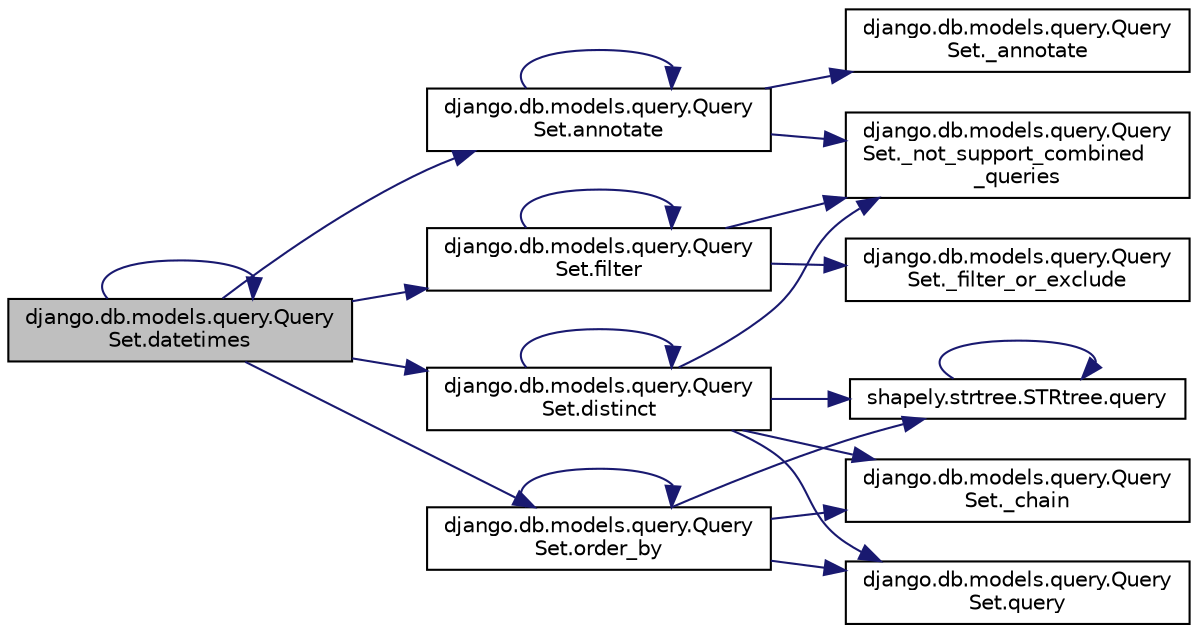 digraph "django.db.models.query.QuerySet.datetimes"
{
 // LATEX_PDF_SIZE
  edge [fontname="Helvetica",fontsize="10",labelfontname="Helvetica",labelfontsize="10"];
  node [fontname="Helvetica",fontsize="10",shape=record];
  rankdir="LR";
  Node1 [label="django.db.models.query.Query\lSet.datetimes",height=0.2,width=0.4,color="black", fillcolor="grey75", style="filled", fontcolor="black",tooltip=" "];
  Node1 -> Node2 [color="midnightblue",fontsize="10",style="solid",fontname="Helvetica"];
  Node2 [label="django.db.models.query.Query\lSet.annotate",height=0.2,width=0.4,color="black", fillcolor="white", style="filled",URL="$dd/d94/classdjango_1_1db_1_1models_1_1query_1_1_query_set.html#aa05bb19171caff2d04acb88f49eb9e88",tooltip=" "];
  Node2 -> Node3 [color="midnightblue",fontsize="10",style="solid",fontname="Helvetica"];
  Node3 [label="django.db.models.query.Query\lSet._annotate",height=0.2,width=0.4,color="black", fillcolor="white", style="filled",URL="$dd/d94/classdjango_1_1db_1_1models_1_1query_1_1_query_set.html#ad367d7d4d64f32b4fc2f360fd67a9bfa",tooltip=" "];
  Node2 -> Node4 [color="midnightblue",fontsize="10",style="solid",fontname="Helvetica"];
  Node4 [label="django.db.models.query.Query\lSet._not_support_combined\l_queries",height=0.2,width=0.4,color="black", fillcolor="white", style="filled",URL="$dd/d94/classdjango_1_1db_1_1models_1_1query_1_1_query_set.html#a861c2ecefc16eb29d7ad4e326ac03fe3",tooltip=" "];
  Node2 -> Node2 [color="midnightblue",fontsize="10",style="solid",fontname="Helvetica"];
  Node1 -> Node1 [color="midnightblue",fontsize="10",style="solid",fontname="Helvetica"];
  Node1 -> Node5 [color="midnightblue",fontsize="10",style="solid",fontname="Helvetica"];
  Node5 [label="django.db.models.query.Query\lSet.distinct",height=0.2,width=0.4,color="black", fillcolor="white", style="filled",URL="$dd/d94/classdjango_1_1db_1_1models_1_1query_1_1_query_set.html#ac580fa2296e90f8b8234fda8b2d7c287",tooltip=" "];
  Node5 -> Node6 [color="midnightblue",fontsize="10",style="solid",fontname="Helvetica"];
  Node6 [label="django.db.models.query.Query\lSet._chain",height=0.2,width=0.4,color="black", fillcolor="white", style="filled",URL="$dd/d94/classdjango_1_1db_1_1models_1_1query_1_1_query_set.html#a7e1b5806921e30da5ca203c9d1d4c2d5",tooltip=" "];
  Node5 -> Node4 [color="midnightblue",fontsize="10",style="solid",fontname="Helvetica"];
  Node5 -> Node5 [color="midnightblue",fontsize="10",style="solid",fontname="Helvetica"];
  Node5 -> Node7 [color="midnightblue",fontsize="10",style="solid",fontname="Helvetica"];
  Node7 [label="django.db.models.query.Query\lSet.query",height=0.2,width=0.4,color="black", fillcolor="white", style="filled",URL="$dd/d94/classdjango_1_1db_1_1models_1_1query_1_1_query_set.html#a122ab2492eab3285ee368fba53d18a13",tooltip=" "];
  Node5 -> Node8 [color="midnightblue",fontsize="10",style="solid",fontname="Helvetica"];
  Node8 [label="shapely.strtree.STRtree.query",height=0.2,width=0.4,color="black", fillcolor="white", style="filled",URL="$de/dd0/classshapely_1_1strtree_1_1_s_t_rtree.html#a36091f1859b35aa145800837553ec921",tooltip=" "];
  Node8 -> Node8 [color="midnightblue",fontsize="10",style="solid",fontname="Helvetica"];
  Node1 -> Node9 [color="midnightblue",fontsize="10",style="solid",fontname="Helvetica"];
  Node9 [label="django.db.models.query.Query\lSet.filter",height=0.2,width=0.4,color="black", fillcolor="white", style="filled",URL="$dd/d94/classdjango_1_1db_1_1models_1_1query_1_1_query_set.html#a37963e0b25b04aa93ac1e0e68acd68e7",tooltip=" "];
  Node9 -> Node10 [color="midnightblue",fontsize="10",style="solid",fontname="Helvetica"];
  Node10 [label="django.db.models.query.Query\lSet._filter_or_exclude",height=0.2,width=0.4,color="black", fillcolor="white", style="filled",URL="$dd/d94/classdjango_1_1db_1_1models_1_1query_1_1_query_set.html#a5c73d2ae9b6d3c1f032d479654459b1f",tooltip=" "];
  Node9 -> Node4 [color="midnightblue",fontsize="10",style="solid",fontname="Helvetica"];
  Node9 -> Node9 [color="midnightblue",fontsize="10",style="solid",fontname="Helvetica"];
  Node1 -> Node11 [color="midnightblue",fontsize="10",style="solid",fontname="Helvetica"];
  Node11 [label="django.db.models.query.Query\lSet.order_by",height=0.2,width=0.4,color="black", fillcolor="white", style="filled",URL="$dd/d94/classdjango_1_1db_1_1models_1_1query_1_1_query_set.html#aa6926d680c6185b10c815b8f4e54d1a5",tooltip=" "];
  Node11 -> Node6 [color="midnightblue",fontsize="10",style="solid",fontname="Helvetica"];
  Node11 -> Node11 [color="midnightblue",fontsize="10",style="solid",fontname="Helvetica"];
  Node11 -> Node7 [color="midnightblue",fontsize="10",style="solid",fontname="Helvetica"];
  Node11 -> Node8 [color="midnightblue",fontsize="10",style="solid",fontname="Helvetica"];
}
